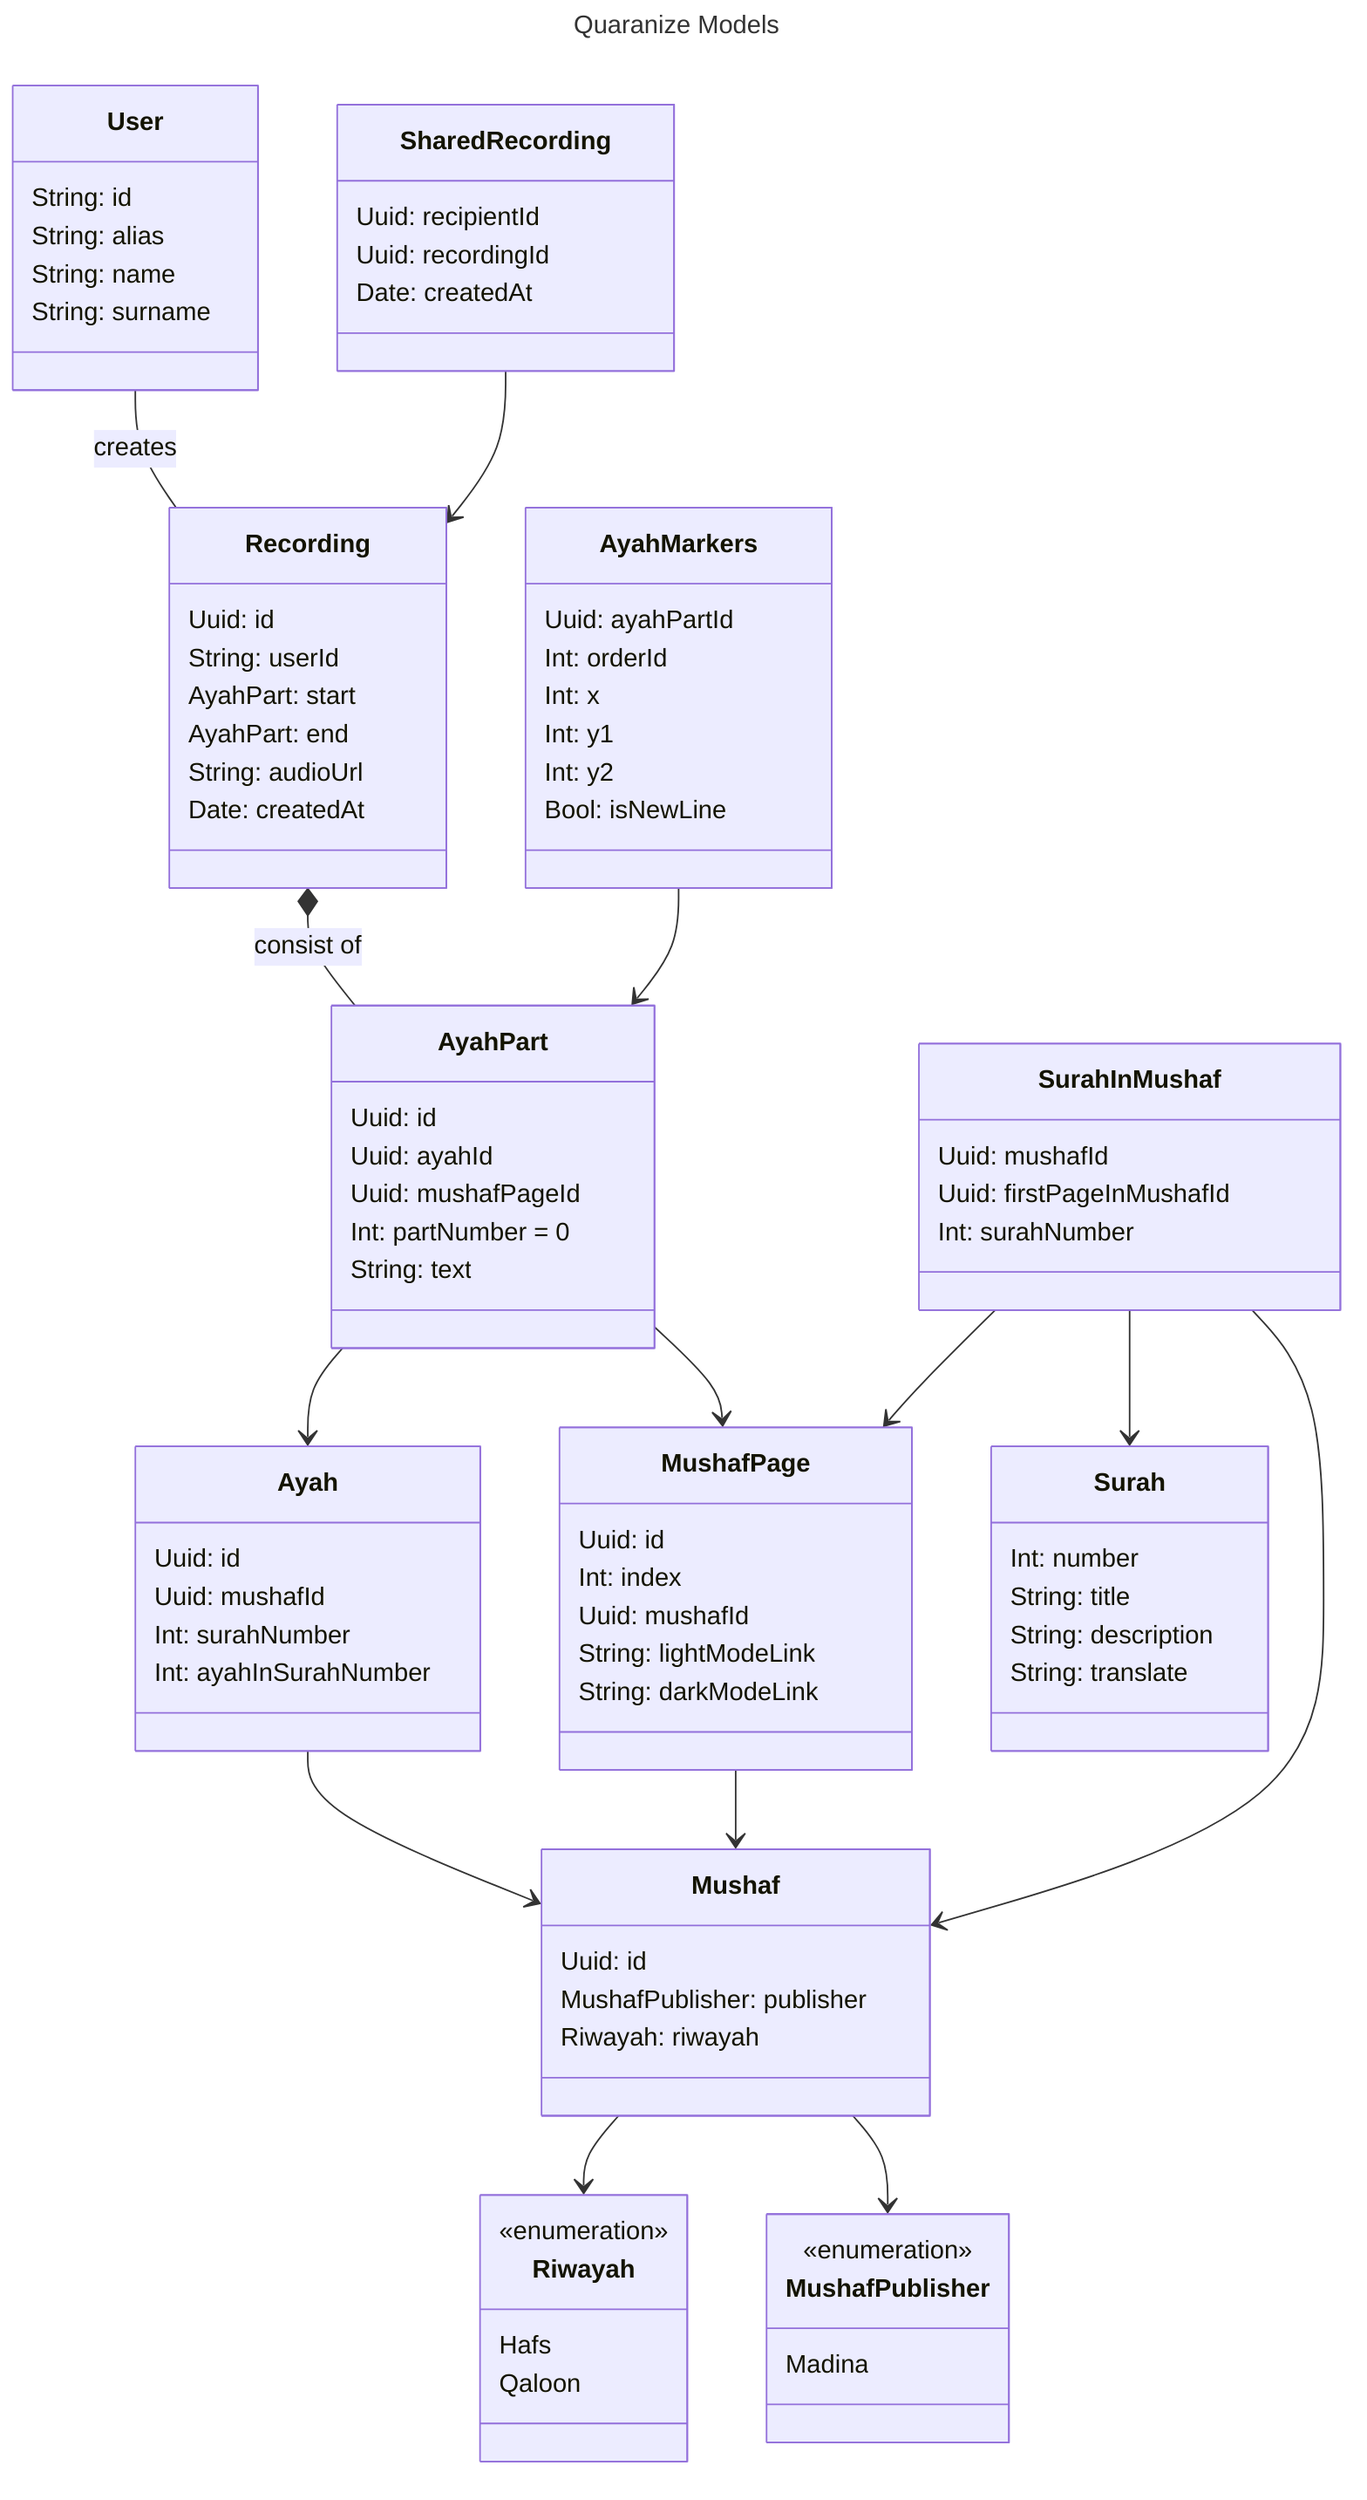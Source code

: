 ---
title: Quaranize Models
---
classDiagram
class Riwayah {
    <<enumeration>>
    Hafs
    Qaloon
}
class MushafPublisher {
    <<enumeration>>
    Madina
}
class AyahPart {
    Uuid: id
    Uuid: ayahId
    Uuid: mushafPageId
    Int: partNumber = 0
    String: text
}
class Ayah {
    Uuid: id
    Uuid: mushafId
    Int: surahNumber
    Int: ayahInSurahNumber
}
class Mushaf {
    Uuid: id
    MushafPublisher: publisher
    Riwayah: riwayah
}
class MushafPage {
    Uuid: id
    Int: index
    Uuid: mushafId
    String: lightModeLink
    String: darkModeLink
}
class User {
    String: id
    String: alias
    String: name
    String: surname
}
class Recording {
    Uuid: id
    String: userId
    AyahPart: start
    AyahPart: end 
    String: audioUrl
    Date: createdAt
}
class SharedRecording {
    Uuid: recipientId
    Uuid: recordingId
    Date: createdAt
}
class AyahMarkers {
    Uuid: ayahPartId
    Int: orderId
    Int: x
    Int: y1
    Int: y2
    Bool: isNewLine
}
class SurahInMushaf {
    Uuid: mushafId
    Uuid: firstPageInMushafId
    Int: surahNumber
}
class Surah {
    Int: number
    String: title
    String: description
    String: translate
}
Recording *-- AyahPart: consist of
User -- Recording: creates
AyahPart --> Ayah
AyahPart --> MushafPage
Ayah --> Mushaf
Mushaf --> Riwayah
Mushaf --> MushafPublisher
SharedRecording --> Recording
AyahMarkers --> AyahPart
MushafPage --> Mushaf
SurahInMushaf --> MushafPage
SurahInMushaf --> Surah
SurahInMushaf --> Mushaf